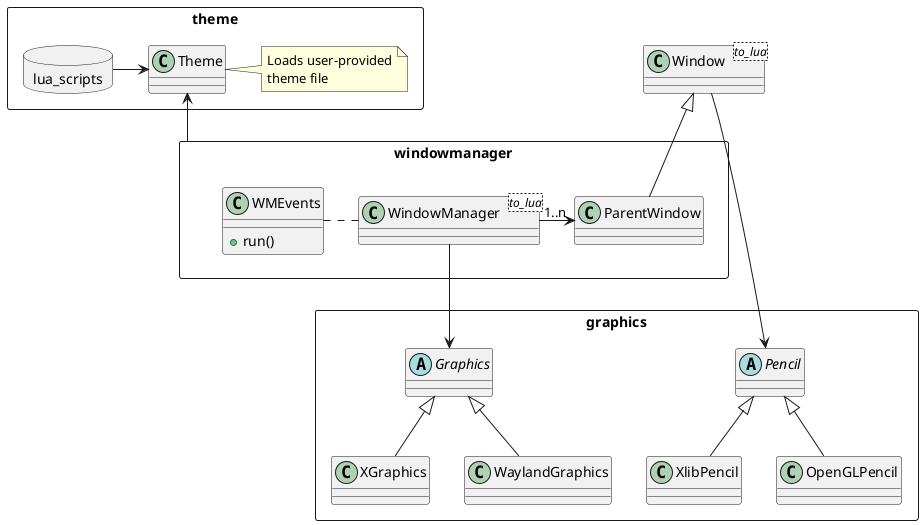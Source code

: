 @startuml

rectangle theme {
    package lua_scripts <<Database>> {
    }
    class Theme
    lua_scripts -> Theme
    note right of Theme
        Loads user-provided
        theme file
    end note
}

class Window <to_lua>

rectangle windowmanager {
    class WindowManager <to_lua>
    class ParentWindow
    class WMEvents {
        +run()
    }
    WindowManager -> "1..n" ParentWindow
    ParentWindow -up-|> Window
    WindowManager .left. WMEvents
}

rectangle graphics {
    abstract class Graphics
    abstract class Pencil

    Graphics <|-- XGraphics
    Graphics <|-- WaylandGraphics

    Pencil <|-- XlibPencil
    Pencil <|-- OpenGLPencil
}

windowmanager -up-> Theme
WindowManager --> Graphics
Window --> Pencil

@enduml